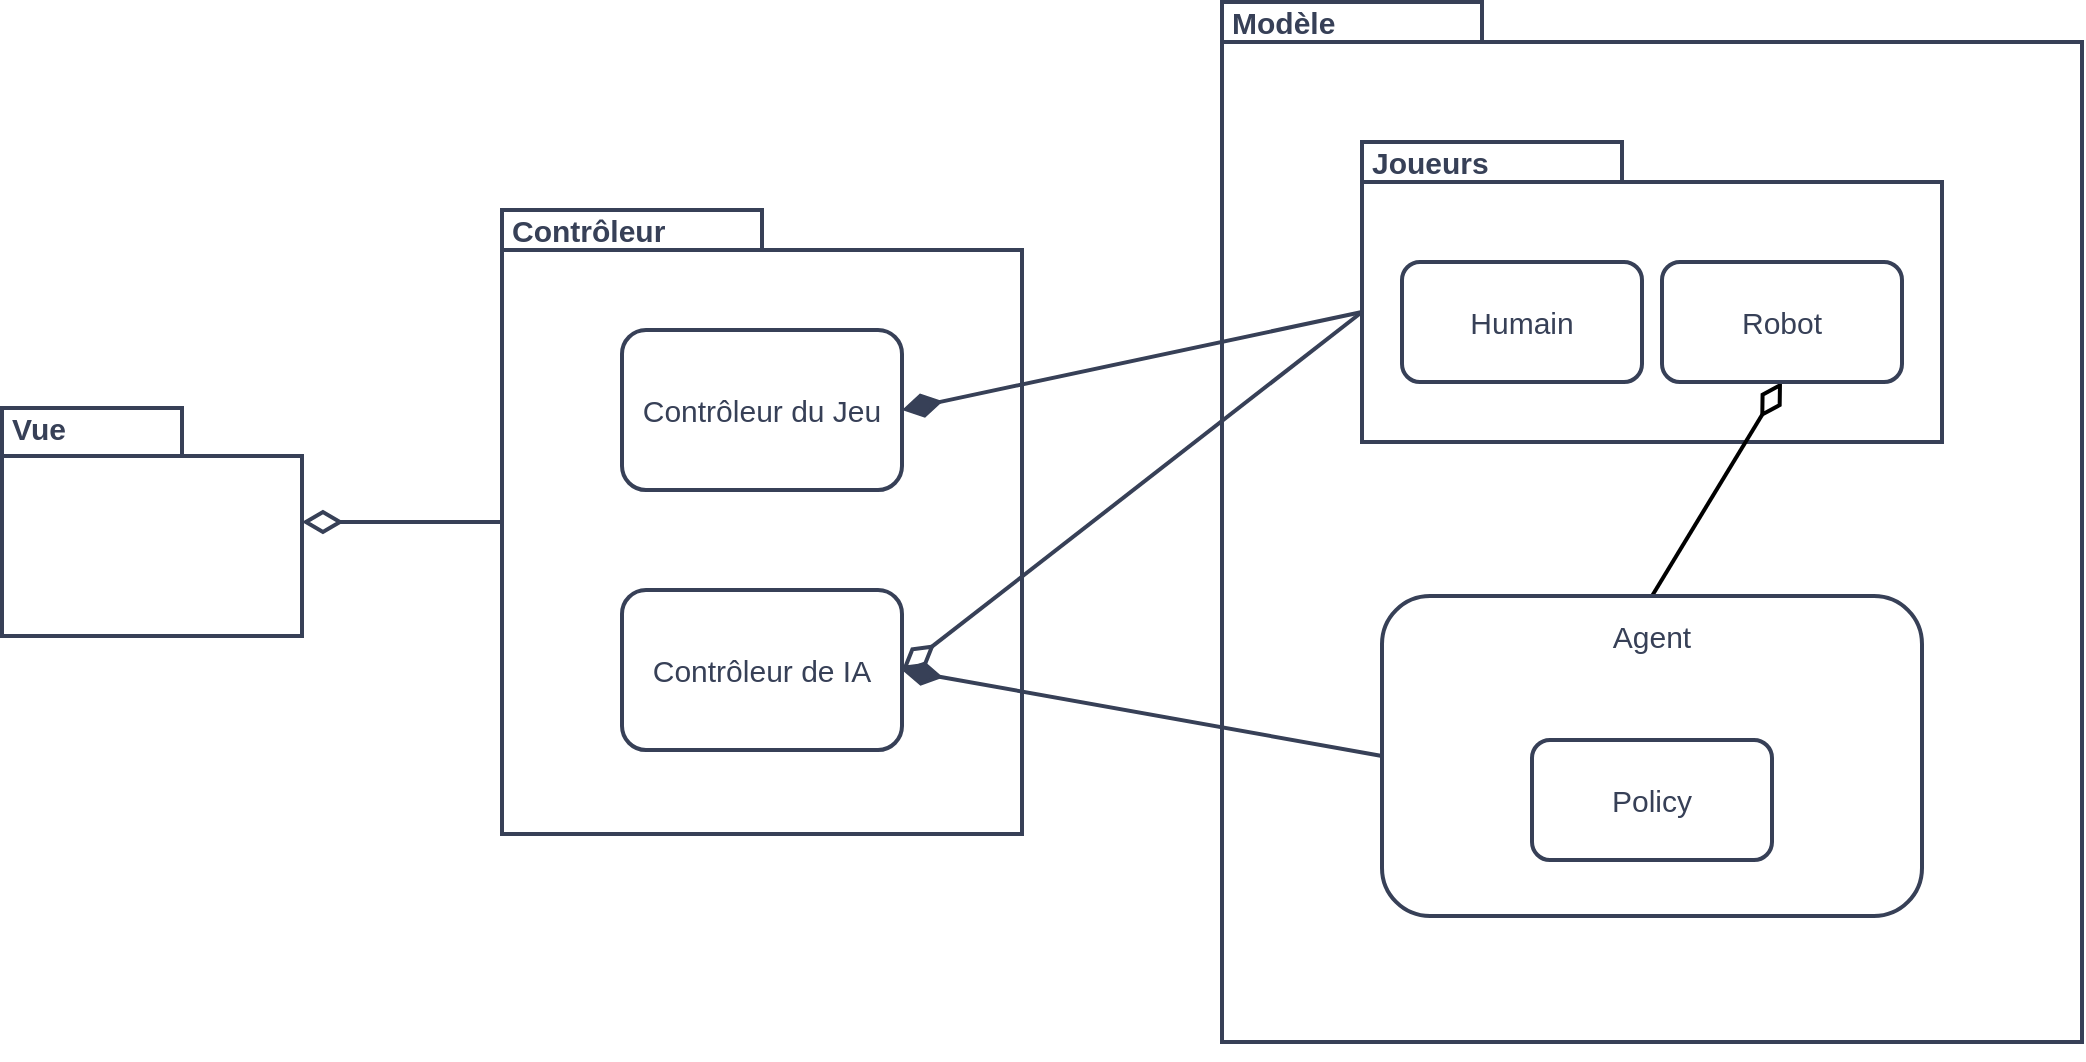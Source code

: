 <mxfile version="21.2.1" type="device">
  <diagram id="C5RBs43oDa-KdzZeNtuy" name="Page-1">
    <mxGraphModel dx="1098" dy="988" grid="1" gridSize="10" guides="1" tooltips="1" connect="1" arrows="1" fold="1" page="1" pageScale="1" pageWidth="1169" pageHeight="827" math="0" shadow="0">
      <root>
        <mxCell id="WIyWlLk6GJQsqaUBKTNV-0" />
        <mxCell id="WIyWlLk6GJQsqaUBKTNV-1" parent="WIyWlLk6GJQsqaUBKTNV-0" />
        <mxCell id="5_rIE-tdaFNrAGJcFfgl-1" value="Modèle" style="shape=folder;fontStyle=1;spacingTop=-8;tabWidth=130;tabHeight=20;tabPosition=left;html=1;whiteSpace=wrap;labelPosition=center;verticalLabelPosition=middle;align=left;verticalAlign=top;spacingBottom=0;spacing=5;fontSize=15;strokeColor=#374057;fontColor=#374057;strokeWidth=2;fontFamily=Arial;" parent="WIyWlLk6GJQsqaUBKTNV-1" vertex="1">
          <mxGeometry x="690" y="153" width="430" height="520" as="geometry" />
        </mxCell>
        <mxCell id="5_rIE-tdaFNrAGJcFfgl-12" value="Joueurs" style="shape=folder;fontStyle=1;spacingTop=-8;tabWidth=130;tabHeight=20;tabPosition=left;html=1;whiteSpace=wrap;labelPosition=center;verticalLabelPosition=middle;align=left;verticalAlign=top;spacingBottom=0;spacing=5;fontSize=15;strokeColor=#374057;fontColor=#374057;strokeWidth=2;fontFamily=Arial;" parent="WIyWlLk6GJQsqaUBKTNV-1" vertex="1">
          <mxGeometry x="760" y="223" width="290" height="150" as="geometry" />
        </mxCell>
        <mxCell id="5_rIE-tdaFNrAGJcFfgl-0" value="Contrôleur" style="shape=folder;fontStyle=1;spacingTop=-8;tabWidth=130;tabHeight=20;tabPosition=left;html=1;whiteSpace=wrap;labelPosition=center;verticalLabelPosition=middle;align=left;verticalAlign=top;spacingBottom=0;spacing=5;fontSize=15;strokeColor=#374057;fontColor=#374057;strokeWidth=2;fontFamily=Arial;" parent="WIyWlLk6GJQsqaUBKTNV-1" vertex="1">
          <mxGeometry x="330" y="257" width="260" height="312" as="geometry" />
        </mxCell>
        <mxCell id="5_rIE-tdaFNrAGJcFfgl-15" style="rounded=0;orthogonalLoop=1;jettySize=auto;html=1;entryX=0;entryY=0;entryDx=0;entryDy=85;entryPerimeter=0;startArrow=diamondThin;startFill=1;endArrow=none;endFill=0;strokeWidth=2;jumpSize=6;startSize=15;exitX=1;exitY=0.5;exitDx=0;exitDy=0;strokeColor=#374057;fontColor=#374057;fontFamily=Arial;fontSize=15;" parent="WIyWlLk6GJQsqaUBKTNV-1" source="5_rIE-tdaFNrAGJcFfgl-10" target="5_rIE-tdaFNrAGJcFfgl-12" edge="1">
          <mxGeometry relative="1" as="geometry">
            <mxPoint x="550" y="348" as="sourcePoint" />
          </mxGeometry>
        </mxCell>
        <mxCell id="5_rIE-tdaFNrAGJcFfgl-10" value="Contrôleur du Jeu" style="rounded=1;whiteSpace=wrap;html=1;fontSize=15;strokeColor=#374057;fontColor=#374057;strokeWidth=2;fontFamily=Arial;" parent="WIyWlLk6GJQsqaUBKTNV-1" vertex="1">
          <mxGeometry x="390" y="317" width="140" height="80" as="geometry" />
        </mxCell>
        <mxCell id="5_rIE-tdaFNrAGJcFfgl-16" style="rounded=0;orthogonalLoop=1;jettySize=auto;html=1;startArrow=diamondThin;startFill=1;endArrow=none;endFill=0;strokeWidth=2;startSize=15;exitX=1;exitY=0.5;exitDx=0;exitDy=0;entryX=0;entryY=0.5;entryDx=0;entryDy=0;strokeColor=#374057;fontColor=#374057;fontFamily=Arial;fontSize=15;" parent="WIyWlLk6GJQsqaUBKTNV-1" source="5_rIE-tdaFNrAGJcFfgl-11" target="5_rIE-tdaFNrAGJcFfgl-6" edge="1">
          <mxGeometry relative="1" as="geometry" />
        </mxCell>
        <mxCell id="5_rIE-tdaFNrAGJcFfgl-17" style="rounded=0;orthogonalLoop=1;jettySize=auto;html=1;startArrow=diamondThin;startFill=0;endArrow=none;endFill=0;startSize=15;exitX=1;exitY=0.5;exitDx=0;exitDy=0;entryX=0;entryY=0;entryDx=0;entryDy=85;entryPerimeter=0;strokeColor=#374057;fontColor=#374057;strokeWidth=2;fontFamily=Arial;fontSize=15;" parent="WIyWlLk6GJQsqaUBKTNV-1" source="5_rIE-tdaFNrAGJcFfgl-11" target="5_rIE-tdaFNrAGJcFfgl-12" edge="1">
          <mxGeometry relative="1" as="geometry">
            <mxPoint x="760" y="313" as="targetPoint" />
          </mxGeometry>
        </mxCell>
        <mxCell id="5_rIE-tdaFNrAGJcFfgl-11" value="Contrôleur de IA" style="rounded=1;whiteSpace=wrap;html=1;fontSize=15;strokeColor=#374057;fontColor=#374057;strokeWidth=2;fontFamily=Arial;" parent="WIyWlLk6GJQsqaUBKTNV-1" vertex="1">
          <mxGeometry x="390" y="447" width="140" height="80" as="geometry" />
        </mxCell>
        <mxCell id="5_rIE-tdaFNrAGJcFfgl-22" style="orthogonalLoop=1;jettySize=auto;html=1;endArrow=none;endFill=0;startSize=15;sourcePerimeterSpacing=0;startArrow=diamondThin;startFill=0;exitX=0.5;exitY=1;exitDx=0;exitDy=0;entryX=0.5;entryY=0;entryDx=0;entryDy=0;strokeWidth=2;rounded=0;" parent="WIyWlLk6GJQsqaUBKTNV-1" source="5_rIE-tdaFNrAGJcFfgl-9" target="5_rIE-tdaFNrAGJcFfgl-6" edge="1">
          <mxGeometry relative="1" as="geometry" />
        </mxCell>
        <mxCell id="5_rIE-tdaFNrAGJcFfgl-6" value="Agent" style="rounded=1;whiteSpace=wrap;html=1;verticalAlign=top;spacingTop=5;fontSize=15;strokeColor=#374057;fontColor=#374057;strokeWidth=2;fontFamily=Arial;" parent="WIyWlLk6GJQsqaUBKTNV-1" vertex="1">
          <mxGeometry x="770" y="450" width="270" height="160" as="geometry" />
        </mxCell>
        <mxCell id="5_rIE-tdaFNrAGJcFfgl-8" value="Humain" style="rounded=1;whiteSpace=wrap;html=1;fontSize=15;strokeColor=#374057;fontColor=#374057;strokeWidth=2;fontFamily=Arial;" parent="WIyWlLk6GJQsqaUBKTNV-1" vertex="1">
          <mxGeometry x="780" y="283" width="120" height="60" as="geometry" />
        </mxCell>
        <mxCell id="5_rIE-tdaFNrAGJcFfgl-9" value="Robot" style="rounded=1;whiteSpace=wrap;html=1;fontSize=15;strokeColor=#374057;fontColor=#374057;strokeWidth=2;fontFamily=Arial;" parent="WIyWlLk6GJQsqaUBKTNV-1" vertex="1">
          <mxGeometry x="910" y="283" width="120" height="60" as="geometry" />
        </mxCell>
        <mxCell id="5_rIE-tdaFNrAGJcFfgl-7" value="Policy" style="rounded=1;whiteSpace=wrap;html=1;fontSize=15;strokeColor=#374057;fontColor=#374057;strokeWidth=2;fontFamily=Arial;" parent="WIyWlLk6GJQsqaUBKTNV-1" vertex="1">
          <mxGeometry x="845" y="522" width="120" height="60" as="geometry" />
        </mxCell>
        <mxCell id="5_rIE-tdaFNrAGJcFfgl-14" style="edgeStyle=orthogonalEdgeStyle;rounded=0;orthogonalLoop=1;jettySize=auto;html=1;exitX=0.5;exitY=1;exitDx=0;exitDy=0;exitPerimeter=0;strokeColor=#374057;fontColor=#374057;strokeWidth=2;fontFamily=Arial;fontSize=15;" parent="WIyWlLk6GJQsqaUBKTNV-1" source="5_rIE-tdaFNrAGJcFfgl-1" target="5_rIE-tdaFNrAGJcFfgl-1" edge="1">
          <mxGeometry relative="1" as="geometry" />
        </mxCell>
        <mxCell id="5_rIE-tdaFNrAGJcFfgl-21" style="rounded=0;orthogonalLoop=1;jettySize=auto;html=1;startArrow=diamondThin;startFill=0;endArrow=none;endFill=0;jumpSize=6;startSize=15;strokeColor=#374057;fontColor=#374057;strokeWidth=2;fontFamily=Arial;fontSize=15;" parent="WIyWlLk6GJQsqaUBKTNV-1" source="5_rIE-tdaFNrAGJcFfgl-19" target="5_rIE-tdaFNrAGJcFfgl-0" edge="1">
          <mxGeometry relative="1" as="geometry" />
        </mxCell>
        <mxCell id="5_rIE-tdaFNrAGJcFfgl-19" value="Vue" style="shape=folder;fontStyle=1;spacingTop=-8;tabWidth=90;tabHeight=24;tabPosition=left;html=1;whiteSpace=wrap;labelPosition=center;verticalLabelPosition=middle;align=left;verticalAlign=top;spacingBottom=0;spacing=5;fontSize=15;strokeColor=#374057;fontColor=#374057;strokeWidth=2;fontFamily=Arial;" parent="WIyWlLk6GJQsqaUBKTNV-1" vertex="1">
          <mxGeometry x="80" y="356" width="150" height="114" as="geometry" />
        </mxCell>
      </root>
    </mxGraphModel>
  </diagram>
</mxfile>
